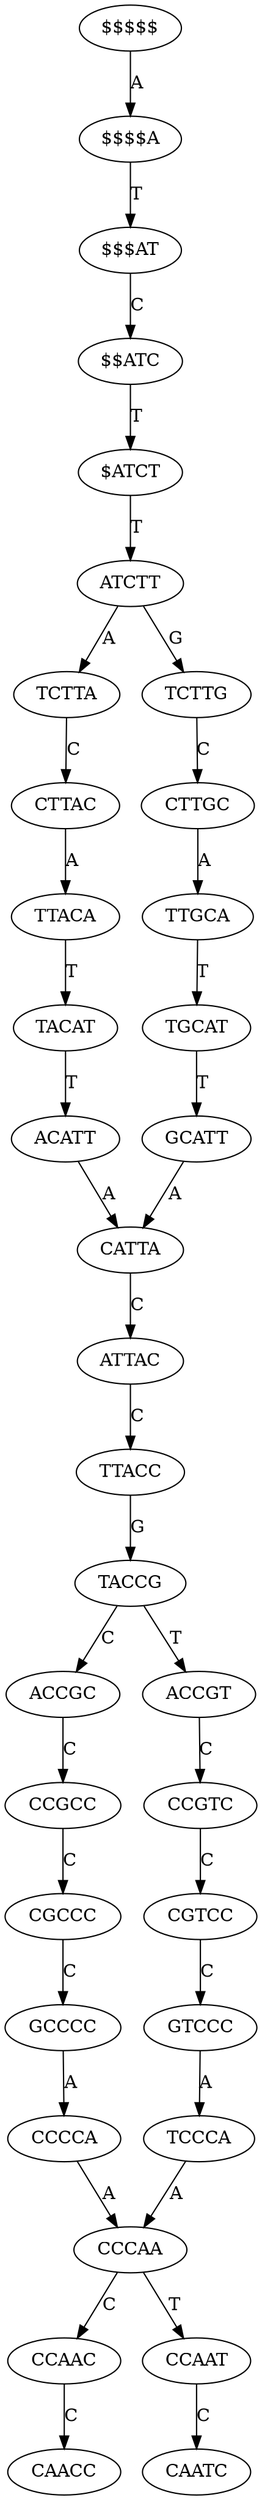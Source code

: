 digraph sample{
	"$$$$$" -> "$$$$A" [ label = "A" ];
	"$$$$A" -> "$$$AT" [ label = "T" ];
	"CCCAA" -> "CCAAC" [ label = "C" ];
	"CCCAA" -> "CCAAT" [ label = "T" ];
	"TTACA" -> "TACAT" [ label = "T" ];
	"CCCCA" -> "CCCAA" [ label = "A" ];
	"TCCCA" -> "CCCAA" [ label = "A" ];
	"TTGCA" -> "TGCAT" [ label = "T" ];
	"CATTA" -> "ATTAC" [ label = "C" ];
	"TCTTA" -> "CTTAC" [ label = "C" ];
	"CCAAC" -> "CAACC" [ label = "C" ];
	"ATTAC" -> "TTACC" [ label = "C" ];
	"CTTAC" -> "TTACA" [ label = "A" ];
	"TTACC" -> "TACCG" [ label = "G" ];
	"GCCCC" -> "CCCCA" [ label = "A" ];
	"CGCCC" -> "GCCCC" [ label = "C" ];
	"GTCCC" -> "TCCCA" [ label = "A" ];
	"CCGCC" -> "CGCCC" [ label = "C" ];
	"CGTCC" -> "GTCCC" [ label = "C" ];
	"ACCGC" -> "CCGCC" [ label = "C" ];
	"CTTGC" -> "TTGCA" [ label = "A" ];
	"$$ATC" -> "$ATCT" [ label = "T" ];
	"CCGTC" -> "CGTCC" [ label = "C" ];
	"TACCG" -> "ACCGC" [ label = "C" ];
	"TACCG" -> "ACCGT" [ label = "T" ];
	"TCTTG" -> "CTTGC" [ label = "C" ];
	"$$$AT" -> "$$ATC" [ label = "C" ];
	"CCAAT" -> "CAATC" [ label = "C" ];
	"TACAT" -> "ACATT" [ label = "T" ];
	"TGCAT" -> "GCATT" [ label = "T" ];
	"$ATCT" -> "ATCTT" [ label = "T" ];
	"ACCGT" -> "CCGTC" [ label = "C" ];
	"ACATT" -> "CATTA" [ label = "A" ];
	"GCATT" -> "CATTA" [ label = "A" ];
	"ATCTT" -> "TCTTA" [ label = "A" ];
	"ATCTT" -> "TCTTG" [ label = "G" ];
}